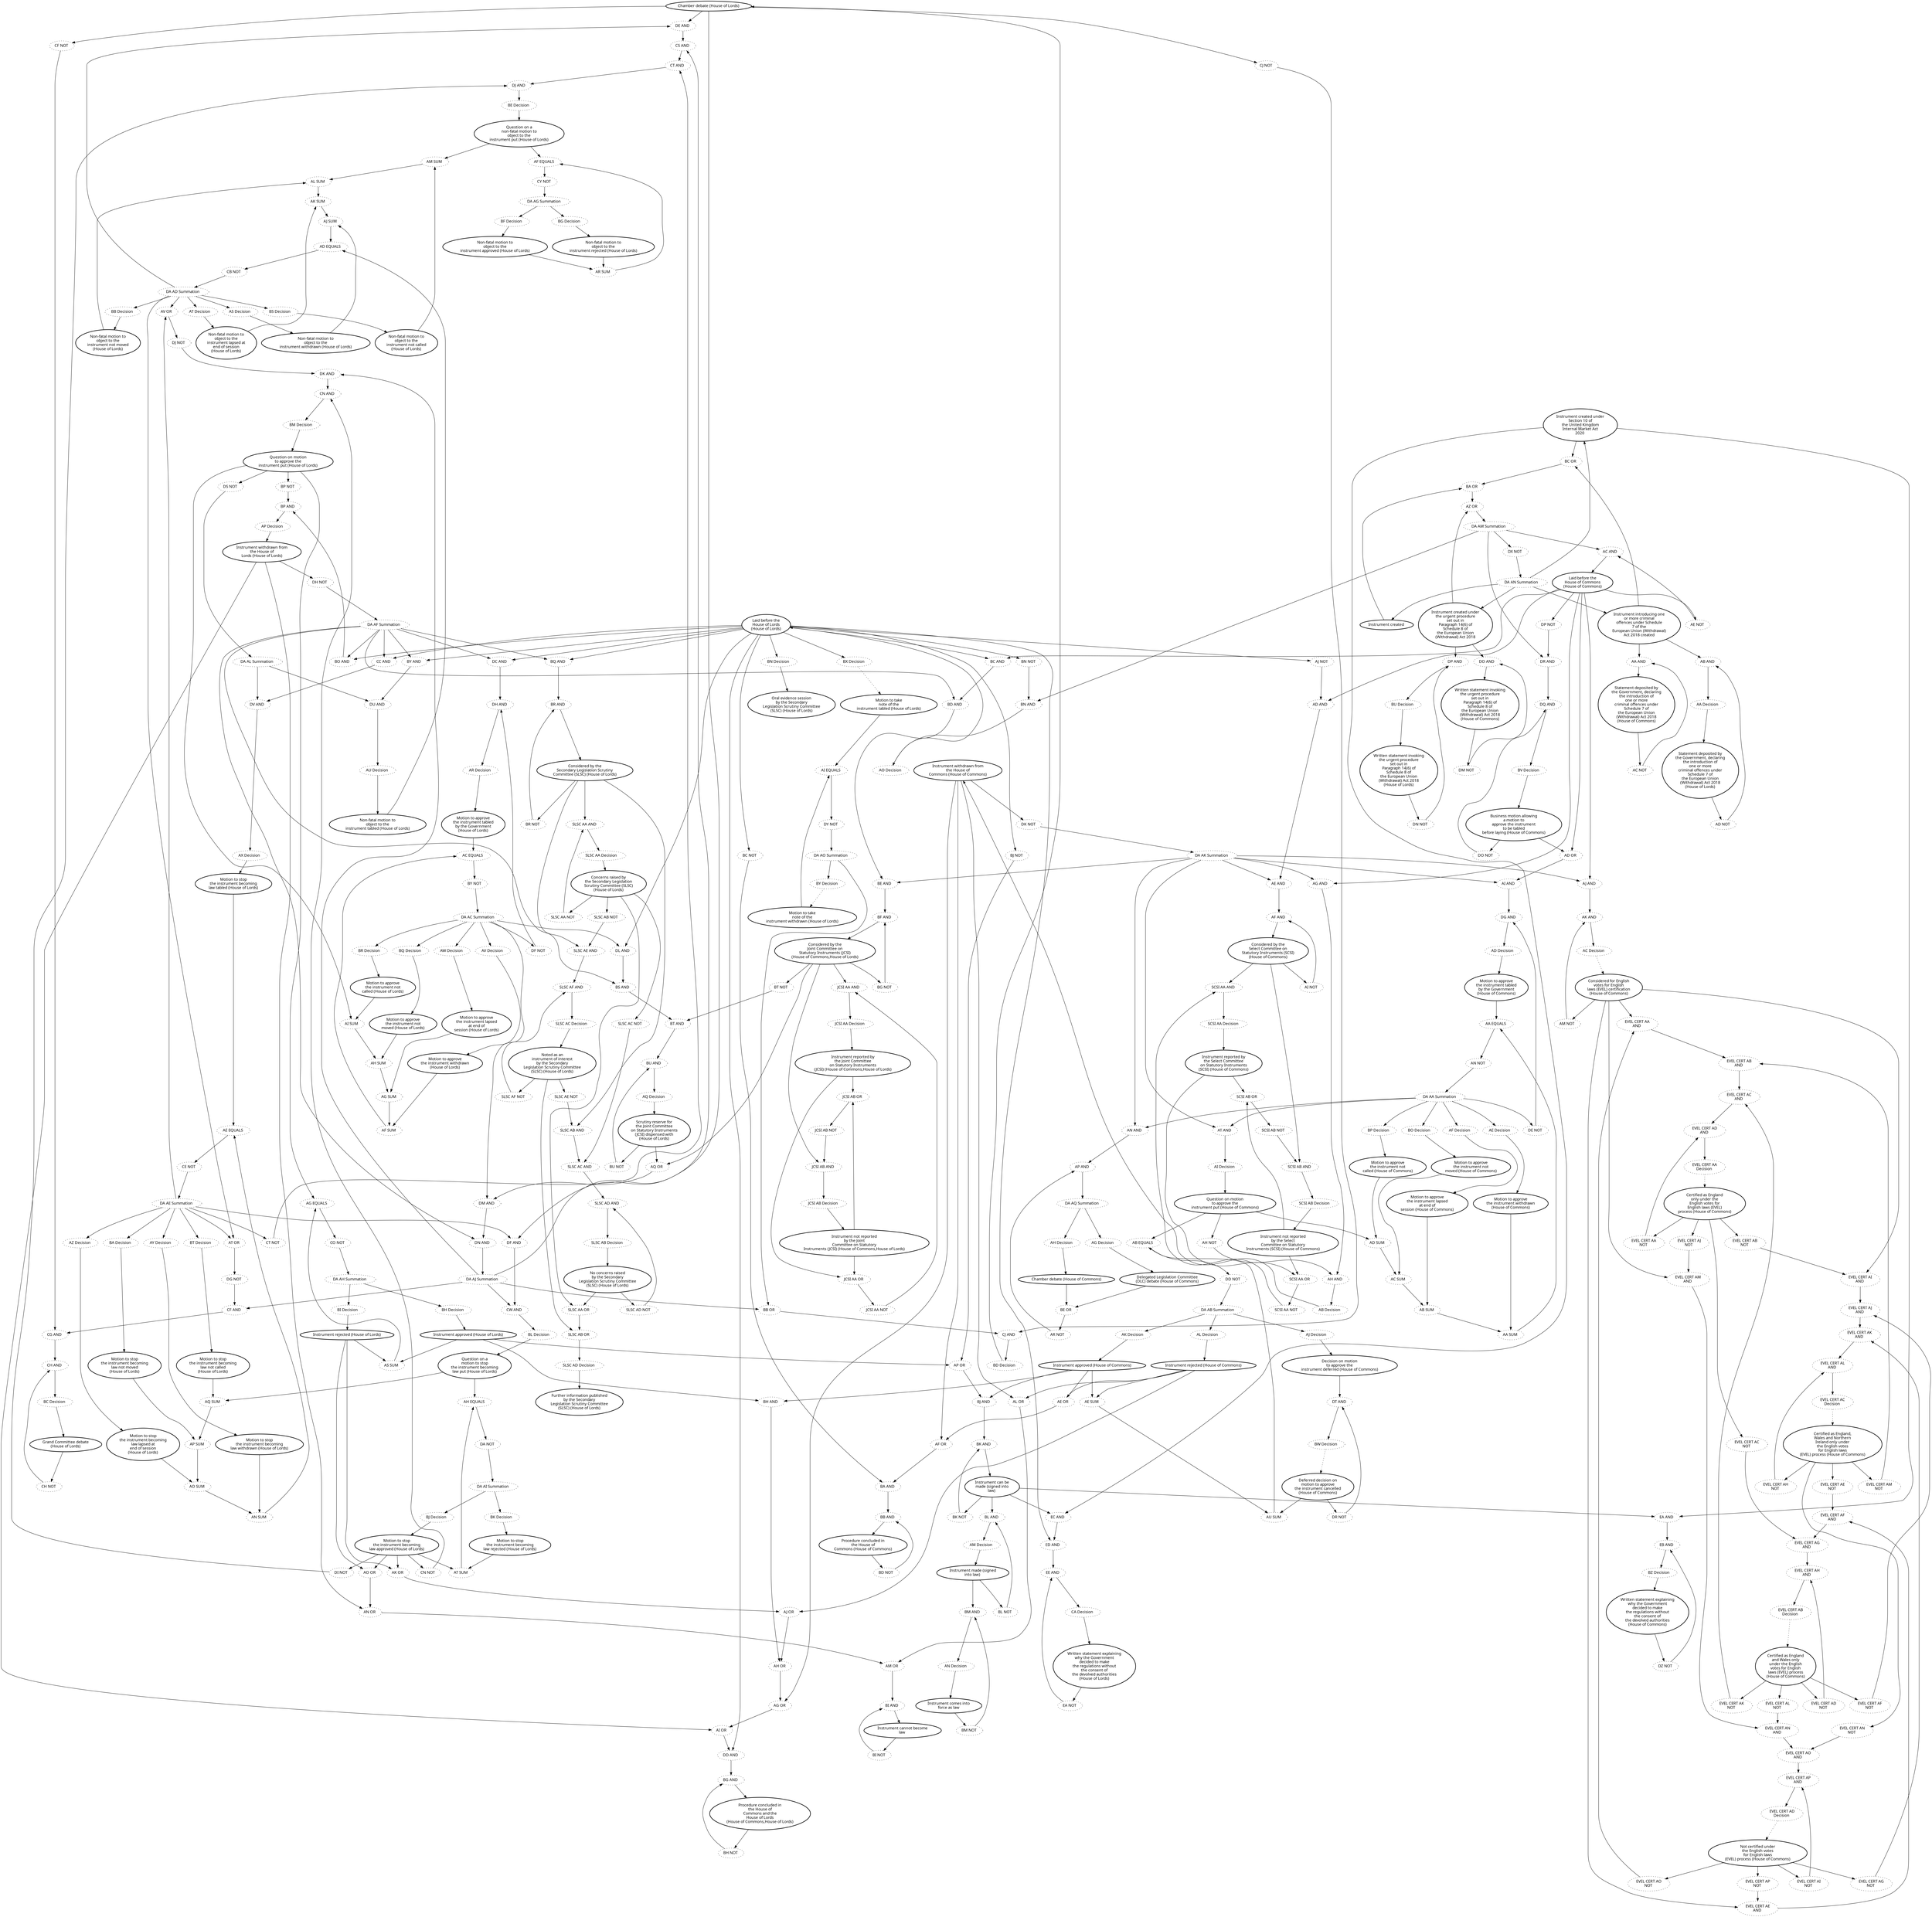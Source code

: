 digraph{graph[fontname="calibri"];node[fontname="calibri"];edge[fontname="calibri"];edge [style=solid, color=black];"2"->"459"[label=""];edge[style=solid, color=black];edge [style=solid, color=black];"2"->"463"[label=""];edge[style=solid, color=black];edge [style=solid, color=black];"2"->"396"[label=""];edge[style=solid, color=black];edge [style=solid, color=black];"2"->"397"[label=""];edge[style=solid, color=black];edge [style=solid, color=black];"4"->"289"[label=""];edge[style=solid, color=black];edge [style=solid, color=black];"4"->"300"[label=""];edge[style=solid, color=black];edge [style=solid, color=black];"4"->"287"[label=""];edge[style=solid, color=black];edge [style=solid, color=black];"4"->"341"[label=""];edge[style=solid, color=black];edge [style=solid, color=black];"4"->"291"[label=""];edge[style=solid, color=black];edge [style=solid, color=black];"4"->"310"[label=""];edge[style=solid, color=black];edge [style=solid, color=black];"4"->"556"[label=""];edge[style=solid, color=black];edge [style=solid, color=black];"8"->"618"[label=""];edge[style=solid, color=black];edge [style=solid, color=black];"8"->"619"[label=""];edge[style=solid, color=black];edge [style=solid, color=black];"8"->"434"[label=""];edge[style=solid, color=black];edge [style=solid, color=black];"8"->"447"[label=""];edge[style=solid, color=black];edge [style=solid, color=black];"8"->"420"[label=""];edge[style=solid, color=black];edge [style=solid, color=black];"9"->"440"[label=""];edge[style=solid, color=black];edge [style=solid, color=black];"10"->"610"[label=""];edge[style=solid, color=black];edge [style=solid, color=black];"10"->"611"[label=""];edge[style=solid, color=black];edge [style=solid, color=black];"10"->"306"[label=""];edge[style=solid, color=black];edge [style=solid, color=black];"12"->"308"[label=""];edge[style=solid, color=black];edge [style=solid, color=black];"12"->"430"[label=""];edge[style=solid, color=black];edge [style=solid, color=black];"12"->"341"[label=""];edge[style=solid, color=black];edge [style=solid, color=black];"12"->"437"[label=""];edge[style=solid, color=black];edge [style=solid, color=black];"12"->"441"[label=""];edge[style=solid, color=black];edge [style=solid, color=black];"12"->"543"[label=""];edge[style=solid, color=black];edge [style=solid, color=black];"12"->"364"[label=""];edge[style=solid, color=black];edge [style=solid, color=black];"12"->"368"[label=""];edge[style=solid, color=black];edge [style=solid, color=black];"12"->"530"[label=""];edge[style=solid, color=black];edge [style=solid, color=black];"12"->"586"[label=""];edge[style=solid, color=black];edge [style=solid, color=black];"12"->"356"[label=""];edge[style=solid, color=black];edge [style=solid, color=black];"12"->"354"[label=""];edge[style=solid, color=black];edge [style=solid, color=black];"12"->"394"[label=""];edge[style=solid, color=black];edge [style=solid, color=black];"12"->"395"[label=""];edge[style=solid, color=black];edge [style=solid, color=black];"12"->"520"[label=""];edge[style=solid, color=black];edge [style=solid, color=black];"14"->"588"[label=""];edge[style=solid, color=black];edge [style=solid, color=black];"15"->"439"[label=""];edge[style=solid, color=black];edge [style=solid, color=black];"15"->"352"[label=""];edge[style=solid, color=black];edge [style=solid, color=black];"19"->"592"[label=""];edge[style=solid, color=black];edge [style=solid, color=black];"19"->"593"[label=""];edge[style=solid, color=black];edge [style=solid, color=black];"19"->"596"[label=""];edge[style=solid, color=black];edge [style=solid, color=black];"19"->"445"[label=""];edge[style=solid, color=black];edge [style=solid, color=black];"21"->"461"[label=""];edge[style=solid, color=black];edge [style=solid, color=black];"23"->"680"[label=""];edge[style=solid, color=black];edge [style=solid, color=black];"26"->"301"[label=""];edge[style=solid, color=black];edge [style=solid, color=black];"26"->"1016"[label=""];edge[style=solid, color=black];edge [style=solid, color=black];"26"->"1045"[label=""];edge[style=solid, color=black];edge [style=solid, color=black];"28"->"1018"[label=""];edge[style=solid, color=black];edge [style=solid, color=black];"29"->"1013"[label=""];edge[style=solid, color=black];edge [style=solid, color=black];"32"->"1047"[label=""];edge[style=solid, color=black];edge [style=solid, color=black];"33"->"1044"[label=""];edge[style=solid, color=black];edge [style=solid, color=black];"34"->"626"[label=""];edge[style=solid, color=black];edge [style=solid, color=black];"34"->"630"[label=""];edge[style=solid, color=black];edge [style=solid, color=black];"34"->"634"[label=""];edge[style=solid, color=black];edge [style=solid, color=black];"34"->"638"[label=""];edge[style=solid, color=black];edge [style=solid, color=black];"34"->"319"[label=""];edge[style=solid, color=black];edge [style=solid, color=black];"36"->"1022"[label=""];edge[style=solid, color=black];edge [style=solid, color=black];"38"->"680"[label=""];edge[style=solid, color=black];edge [style=solid, color=black];"39"->"347"[label=""];edge[style=solid, color=black];edge [style=solid, color=black];"39"->"419"[label=""];edge[style=solid, color=black];edge [style=solid, color=black];"39"->"1031"[label=""];edge[style=solid, color=black];edge [style=solid, color=black];"40"->"347"[label=""];edge[style=solid, color=black];edge [style=solid, color=black];"40"->"349"[label=""];edge[style=solid, color=black];edge [style=solid, color=black];"40"->"295"[label=""];edge[style=solid, color=black];edge [style=solid, color=black];"40"->"1017"[label=""];edge[style=solid, color=black];edge [style=solid, color=black];"42"->"443"[label=""];edge[style=solid, color=black];edge [style=solid, color=black];"42"->"1021"[label=""];edge[style=solid, color=black];edge [style=solid, color=black];"42"->"1050"[label=""];edge[style=solid, color=black];edge [style=solid, color=black];"42"->"559"[label=""];edge[style=solid, color=black];edge [style=solid, color=black];"43"->"1025"[label=""];edge[style=solid, color=black];edge [style=solid, color=black];"43"->"1049"[label=""];edge[style=solid, color=black];edge [style=solid, color=black];"50"->"1046"[label=""];edge[style=solid, color=black];edge [style=solid, color=black];"60"->"1030"[label=""];edge[style=solid, color=black];edge [style=solid, color=black];"61"->"1030"[label=""];edge[style=solid, color=black];edge [style=solid, color=black];"68"->"642"[label=""];edge[style=solid, color=black];edge [style=solid, color=black];"68"->"643"[label=""];edge[style=solid, color=black];edge [style=solid, color=black];"68"->"644"[label=""];edge[style=solid, color=black];edge [style=solid, color=black];"68"->"651"[label=""];edge[style=solid, color=black];edge [style=solid, color=black];"69"->"613"[label=""];edge[style=solid, color=black];edge [style=solid, color=black];"69"->"612"[label=""];edge[style=solid, color=black];edge [style=solid, color=black];"70"->"612"[label=""];edge[style=solid, color=black];edge [style=solid, color=black];"70"->"613"[label=""];edge[style=solid, color=black];edge [style=solid, color=black];"72"->"603"[label=""];edge[style=solid, color=black];edge [style=solid, color=black];"72"->"598"[label=""];edge[style=solid, color=black];edge [style=solid, color=black];"74"->"645"[label=""];edge[style=solid, color=black];edge [style=solid, color=black];"74"->"647"[label=""];edge[style=solid, color=black];edge [style=solid, color=black];"74"->"652"[label=""];edge[style=solid, color=black];edge [style=solid, color=black];"74"->"653"[label=""];edge[style=solid, color=black];edge [style=solid, color=black];"75"->"646"[label=""];edge[style=solid, color=black];edge [style=solid, color=black];"75"->"649"[label=""];edge[style=solid, color=black];edge [style=solid, color=black];"75"->"654"[label=""];edge[style=solid, color=black];edge [style=solid, color=black];"75"->"655"[label=""];edge[style=solid, color=black];edge [style=solid, color=black];"78"->"317"[label=""];edge[style=solid, color=black];edge [style=solid, color=black];"78"->"418"[label=""];edge[style=solid, color=black];edge [style=solid, color=black];"78"->"1031"[label=""];edge[style=solid, color=black];edge [style=solid, color=black];"79"->"620"[label=""];edge[style=solid, color=black];edge [style=solid, color=black];"79"->"621"[label=""];edge[style=solid, color=black];edge [style=solid, color=black];"84"->"600"[label=""];edge[style=solid, color=black];edge [style=solid, color=black];"84"->"601"[label=""];edge[style=solid, color=black];edge [style=solid, color=black];"84"->"602"[label=""];edge[style=solid, color=black];edge [style=solid, color=black];"84"->"598"[label=""];edge[style=solid, color=black];edge [style=solid, color=black];"85"->"438"[label=""];edge[style=solid, color=black];edge [style=solid, color=black];"85"->"351"[label=""];edge[style=solid, color=black];edge [style=solid, color=black];"85"->"582"[label=""];edge[style=solid, color=black];edge [style=solid, color=black];"85"->"584"[label=""];edge[style=solid, color=black];edge [style=solid, color=black];"91"->"436"[label=""];edge[style=solid, color=black];edge [style=solid, color=black];"92"->"621"[label=""];edge[style=solid, color=black];edge [style=solid, color=black];"92"->"620"[label=""];edge[style=solid, color=black];edge [style=solid, color=black];"94"->"648"[label=""];edge[style=solid, color=black];edge [style=solid, color=black];"94"->"650"[label=""];edge[style=solid, color=black];edge [style=solid, color=black];"94"->"656"[label=""];edge[style=solid, color=black];edge [style=solid, color=black];"94"->"661"[label=""];edge[style=solid, color=black];edge [style=solid, color=black];"96"->"313"[label=""];edge[style=solid, color=black];edge [style=solid, color=black];"96"->"318"[label=""];edge[style=solid, color=black];edge [style=solid, color=black];"96"->"295"[label=""];edge[style=solid, color=black];edge [style=solid, color=black];"96"->"1017"[label=""];edge[style=solid, color=black];edge [style=solid, color=black];"100"->"575"[label=""];edge[style=solid, color=black];edge [style=solid, color=black];"105"->"448"[label=""];edge[style=solid, color=black];edge [style=solid, color=black];"105"->"420"[label=""];edge[style=solid, color=black];edge [style=solid, color=black];"106"->"312"[label=""];edge[style=solid, color=black];edge [style=solid, color=black];"106"->"417"[label=""];edge[style=solid, color=black];edge [style=solid, color=black];"106"->"486"[label=""];edge[style=solid, color=black];edge [style=solid, color=black];"107"->"303"[label=""];edge[style=solid, color=black];edge [style=solid, color=black];"107"->"318"[label=""];edge[style=solid, color=black];edge [style=solid, color=black];"107"->"302"[label=""];edge[style=solid, color=black];edge [style=solid, color=black];"107"->"551"[label=""];edge[style=solid, color=black];edge [style=solid, color=black];"110"->"431"[label=""];edge[style=solid, color=black];edge [style=solid, color=black];"111"->"435"[label=""];edge[style=solid, color=black];edge [style=solid, color=black];"143"->"604"[label=""];edge[style=solid, color=black];edge [style=solid, color=black];"143"->"605"[label=""];edge[style=solid, color=black];edge [style=solid, color=black];"143"->"599"[label=""];edge[style=solid, color=black];edge [style=solid, color=black];"188"->"1024"[label=""];edge[style=solid, color=black];edge [style=solid, color=black];"194"->"1052"[label=""];edge[style=solid, color=black];edge [style=solid, color=black];"195"->"1052"[label=""];edge[style=solid, color=black];edge [style=solid, color=black];"213"->"1014"[label=""];edge[style=solid, color=black];edge [style=solid, color=black];"214"->"1019"[label=""];edge[style=solid, color=black];edge [style=solid, color=black];"215"->"1023"[label=""];edge[style=solid, color=black];edge [style=solid, color=black];"222"->"291"[label=""];edge[style=solid, color=black];edge [style=solid, color=black];"222"->"555"[label=""];edge[style=solid, color=black];edge [style=solid, color=black];"233"->"538"[label=""];edge[style=solid, color=black];edge [style=solid, color=black];"233"->"540"[label=""];edge[style=solid, color=black];edge [style=solid, color=black];"233"->"678"[label=""];edge[style=solid, color=black];edge [style=solid, color=black];"234"->"282"[label=""];edge[style=solid, color=black];edge [style=solid, color=black];"235"->"284"[label=""];edge[style=solid, color=black];edge [style=solid, color=black];"281"->"235"[label=""];edge[style=solid, color=black];edge [style=solid, color=black];"282"->"538"[label=""];edge[style=solid, color=black];edge [style=solid, color=black];"283"->"4"[label=""];edge[style=solid, color=black];edge [style=solid, color=black];"284"->"540"[label=""];edge[style=solid, color=black];edge [style=solid, color=black];"287"->"288"[label=""];edge[style=solid, color=black];edge [style=solid, color=black];"288"->"296"[label=""];edge[style=solid, color=black];edge [style=solid, color=black];"289"->"283"[label=""];edge[style=solid, color=black];edge [style=solid, color=black];"291"->"307"[label=""];edge[style=solid, color=black];edge [style=solid, color=black];"293"->"107"[label=""];edge[style=solid, color=black];edge [style=dotted, color=black];"294"->"34"[label=""];edge[style=solid, color=black];edge [style=solid, color=black];"295"->"302"[label=""];edge[style=solid, color=black];edge [style=solid, color=black];"296"->"10"[label=""];edge[style=solid, color=black];edge [style=solid, color=black];"298"->"33"[label=""];edge[style=solid, color=black];edge [style=solid, color=black];"299"->"3080"[label=""];edge[style=solid, color=black];edge [style=solid, color=black];"300"->"305"[label=""];edge[style=solid, color=black];edge [style=solid, color=black];"301"->"305"[label=""];edge[style=solid, color=black];edge [style=solid, color=black];"302"->"339"[label=""];edge[style=solid, color=black];edge [style=solid, color=black];"303"->"312"[label=""];edge[style=solid, color=black];edge [style=solid, color=black];"304"->"303"[label=""];edge[style=solid, color=black];edge [style=solid, color=black];"305"->"293"[label=""];edge[style=solid, color=black];edge [style=solid, color=black];"306"->"296"[label=""];edge[style=solid, color=black];edge [style=solid, color=black];"307"->"398"[label=""];edge[style=solid, color=black];edge [style=solid, color=black];"308"->"287"[label=""];edge[style=solid, color=black];edge [style=solid, color=black];"309"->"29"[label=""];edge[style=solid, color=black];edge [style=solid, color=black];"310"->"314"[label=""];edge[style=solid, color=black];edge [style=solid, color=black];"312"->"395"[label=""];edge[style=solid, color=black];edge [style=solid, color=black];"313"->"304"[label=""];edge[style=solid, color=black];edge [style=solid, color=black];"314"->"294"[label=""];edge[style=solid, color=black];edge [style=solid, color=black];"317"->"313"[label=""];edge[style=solid, color=black];edge [style=solid, color=black];"318"->"322"[label=""];edge[style=solid, color=black];edge [style=solid, color=black];"319"->"314"[label=""];edge[style=solid, color=black];edge [style=solid, color=black];"320"->"213"[label=""];edge[style=solid, color=black];edge [style=solid, color=black];"321"->"38"[label=""];edge[style=solid, color=black];edge [style=solid, color=black];"322"->"348"[label=""];edge[style=solid, color=black];edge [style=solid, color=black];"324"->"23"[label=""];edge[style=solid, color=black];edge [style=solid, color=black];"325"->"1134"[label=""];edge[style=solid, color=black];edge [style=solid, color=black];"326"->"299"[label=""];edge[style=solid, color=black];edge [style=solid, color=black];"332"->"489"[label=""];edge[style=solid, color=black];edge [style=solid, color=black];"339"->"340"[label=""];edge[style=solid, color=black];edge [style=solid, color=black];"340"->"110"[label=""];edge[style=solid, color=black];edge [style=solid, color=black];"341"->"343"[label=""];edge[style=solid, color=black];edge [style=solid, color=black];"343"->"344"[label=""];edge[style=solid, color=black];edge [style=solid, color=black];"344"->"345"[label=""];edge[style=solid, color=black];edge [style=solid, color=black];"345"->"8"[label=""];edge[style=solid, color=black];edge [style=solid, color=black];"346"->"111"[label=""];edge[style=solid, color=black];edge [style=solid, color=black];"347"->"304"[label=""];edge[style=solid, color=black];edge [style=solid, color=black];"348"->"91"[label=""];edge[style=solid, color=black];edge [style=solid, color=black];"349"->"350"[label=""];edge[style=solid, color=black];edge [style=solid, color=black];"350"->"85"[label=""];edge[style=solid, color=black];edge [style=solid, color=black];"351"->"493"[label=""];edge[style=solid, color=black];edge [style=solid, color=black];"352"->"494"[label=""];edge[style=solid, color=black];edge [style=solid, color=black];"353"->"495"[label=""];edge[style=solid, color=black];edge [style=solid, color=black];"354"->"355"[label=""];edge[style=solid, color=black];edge [style=solid, color=black];"355"->"496"[label=""];edge[style=solid, color=black];edge [style=solid, color=black];"356"->"357"[label=""];edge[style=solid, color=black];edge [style=solid, color=black];"357"->"19"[label=""];edge[style=solid, color=black];edge [style=solid, color=black];"358"->"359"[label=""];edge[style=solid, color=black];edge [style=solid, color=black];"359"->"360"[label=""];edge[style=solid, color=black];edge [style=solid, color=black];"360"->"497"[label=""];edge[style=solid, color=black];edge [style=solid, color=black];"364"->"576"[label=""];edge[style=solid, color=black];edge [style=solid, color=black];"368"->"577"[label=""];edge[style=solid, color=black];edge [style=solid, color=black];"371"->"372"[label=""];edge[style=solid, color=black];edge [style=solid, color=black];"372"->"373"[label=""];edge[style=solid, color=black];edge [style=solid, color=black];"373"->"509"[label=""];edge[style=solid, color=black];edge [style=solid, color=black];"375"->"510"[label=""];edge[style=solid, color=black];edge [style=solid, color=black];"379"->"519"[label=""];edge[style=solid, color=black];edge [style=solid, color=black];"384"->"385"[label=""];edge[style=solid, color=black];edge [style=solid, color=black];"385"->"401"[label=""];edge[style=solid, color=black];edge [style=solid, color=black];"388"->"518"[label=""];edge[style=solid, color=black];edge [style=solid, color=black];"394"->"399"[label=""];edge[style=solid, color=black];edge [style=solid, color=black];"395"->"346"[label=""];edge[style=solid, color=black];edge [style=solid, color=black];"396"->"384"[label=""];edge[style=solid, color=black];edge [style=solid, color=black];"397"->"388"[label=""];edge[style=solid, color=black];edge [style=solid, color=black];"398"->"298"[label=""];edge[style=solid, color=black];edge [style=solid, color=black];"399"->"498"[label=""];edge[style=solid, color=black];edge [style=solid, color=black];"401"->"511"[label=""];edge[style=solid, color=black];edge [style=solid, color=black];"402"->"379"[label=""];edge[style=solid, color=black];edge [style=solid, color=black];"407"->"299"[label=""];edge[style=solid, color=black];edge [style=solid, color=black];"417"->"322"[label=""];edge[style=solid, color=black];edge [style=solid, color=black];"418"->"417"[label=""];edge[style=solid, color=black];edge [style=solid, color=black];"419"->"349"[label=""];edge[style=solid, color=black];edge [style=solid, color=black];"420"->"568"[label=""];edge[style=solid, color=black];edge [style=solid, color=black];"423"->"485"[label=""];edge[style=solid, color=black];edge [style=solid, color=black];"425"->"488"[label=""];edge[style=solid, color=black];edge [style=solid, color=black];"430"->"339"[label=""];edge[style=solid, color=black];edge [style=solid, color=black];"431"->"340"[label=""];edge[style=solid, color=black];edge [style=solid, color=black];"434"->"345"[label=""];edge[style=solid, color=black];edge [style=solid, color=black];"435"->"346"[label=""];edge[style=solid, color=black];edge [style=solid, color=black];"436"->"348"[label=""];edge[style=solid, color=black];edge [style=solid, color=black];"437"->"419"[label=""];edge[style=solid, color=black];edge [style=solid, color=black];"438"->"350"[label=""];edge[style=solid, color=black];edge [style=solid, color=black];"439"->"351"[label=""];edge[style=solid, color=black];edge [style=solid, color=black];"440"->"352"[label=""];edge[style=solid, color=black];edge [style=solid, color=black];"441"->"353"[label=""];edge[style=solid, color=black];edge [style=solid, color=black];"443"->"355"[label=""];edge[style=solid, color=black];edge [style=solid, color=black];"445"->"357"[label=""];edge[style=solid, color=black];edge [style=solid, color=black];"447"->"359"[label=""];edge[style=solid, color=black];edge [style=solid, color=black];"448"->"360"[label=""];edge[style=solid, color=black];edge [style=solid, color=black];"452"->"1138"[label=""];edge[style=solid, color=black];edge [style=solid, color=black];"455"->"1141"[label=""];edge[style=solid, color=black];edge [style=solid, color=black];"458"->"1143"[label=""];edge[style=solid, color=black];edge [style=solid, color=black];"459"->"372"[label=""];edge[style=solid, color=black];edge [style=solid, color=black];"461"->"373"[label=""];edge[style=solid, color=black];edge [style=solid, color=black];"463"->"375"[label=""];edge[style=solid, color=black];edge [style=solid, color=black];"467"->"379"[label=""];edge[style=solid, color=black];edge [style=solid, color=black];"468"->"1146"[label=""];edge[style=solid, color=black];edge [style=solid, color=black];"473"->"385"[label=""];edge[style=solid, color=black];edge [style=solid, color=black];"478"->"1145"[label=""];edge[style=solid, color=black];edge [style=solid, color=black];"480"->"1147"[label=""];edge[style=solid, color=black];edge [style=solid, color=black];"483"->"398"[label=""];edge[style=solid, color=black];edge [style=solid, color=black];"484"->"399"[label=""];edge[style=solid, color=black];edge [style=solid, color=black];"485"->"371"[label=""];edge[style=solid, color=black];edge [style=solid, color=black];"486"->"1144"[label=""];edge[style=solid, color=black];edge [style=solid, color=black];"487"->"401"[label=""];edge[style=solid, color=black];edge [style=solid, color=black];"488"->"402"[label=""];edge[style=solid, color=black];edge [style=solid, color=black];"489"->"26"[label=""];edge[style=solid, color=black];edge [style=solid, color=black];"490"->"100"[label=""];edge[style=solid, color=black];edge [style=solid, color=black];"491"->"40"[label=""];edge[style=solid, color=black];edge [style=solid, color=black];"492"->"96"[label=""];edge[style=solid, color=black];edge [style=solid, color=black];"493"->"15"[label=""];edge[style=solid, color=black];edge [style=solid, color=black];"494"->"9"[label=""];edge[style=solid, color=black];edge [style=solid, color=black];"495"->"12"[label=""];edge[style=solid, color=black];edge [style=solid, color=black];"496"->"106"[label=""];edge[style=solid, color=black];edge [style=solid, color=black];"497"->"105"[label=""];edge[style=solid, color=black];edge [style=solid, color=black];"498"->"50"[label=""];edge[style=solid, color=black];edge [style=solid, color=black];"499"->"36"[label=""];edge[style=solid, color=black];edge [style=solid, color=black];"500"->"215"[label=""];edge[style=solid, color=black];edge [style=solid, color=black];"501"->"32"[label=""];edge[style=solid, color=black];edge [style=solid, color=black];"502"->"28"[label=""];edge[style=solid, color=black];edge [style=solid, color=black];"503"->"214"[label=""];edge[style=solid, color=black];edge [style=solid, color=black];"504"->"1500"[label=""];edge[style=solid, color=black];edge [style=solid, color=black];"505"->"1501"[label=""];edge[style=solid, color=black];edge [style=solid, color=black];"506"->"1502"[label=""];edge[style=solid, color=black];edge [style=solid, color=black];"507"->"1503"[label=""];edge[style=solid, color=black];edge [style=solid, color=black];"508"->"188"[label=""];edge[style=solid, color=black];edge [style=solid, color=black];"509"->"21"[label=""];edge[style=solid, color=black];edge [style=solid, color=black];"510"->"2"[label=""];edge[style=solid, color=black];edge [style=solid, color=black];"511"->"43"[label=""];edge[style=solid, color=black];edge [style=solid, color=black];"512"->"60"[label=""];edge[style=solid, color=black];edge [style=solid, color=black];"513"->"61"[label=""];edge[style=solid, color=black];edge [style=solid, color=black];"514"->"39"[label=""];edge[style=solid, color=black];edge [style=solid, color=black];"515"->"78"[label=""];edge[style=solid, color=black];edge [style=solid, color=black];"516"->"1507"[label=""];edge[style=solid, color=black];edge [style=solid, color=black];"517"->"1506"[label=""];edge[style=solid, color=black];edge [style=solid, color=black];"518"->"1505"[label=""];edge[style=solid, color=black];edge [style=solid, color=black];"519"->"42"[label=""];edge[style=solid, color=black];edge [style=solid, color=black];"520"->"979"[label=""];edge[style=solid, color=black];edge [style=solid, color=black];"521"->"1135"[label=""];edge[style=solid, color=black];edge [style=solid, color=black];"522"->"1136"[label=""];edge[style=solid, color=black];edge [style=solid, color=black];"523"->"1139"[label=""];edge[style=solid, color=black];edge [style=solid, color=black];"524"->"1140"[label=""];edge[style=solid, color=black];edge [style=solid, color=black];"525"->"1142"[label=""];edge[style=solid, color=black];edge [style=solid, color=black];"526"->"1504"[label=""];edge[style=solid, color=black];edge [style=solid, color=black];"527"->"1322"[label=""];edge[style=solid, color=black];edge [style=solid, color=black];"528"->"222"[label=""];edge[style=solid, color=black];edge [style=dotted, color=black];"529"->"1445"[label=""];edge[style=solid, color=black];edge [style=dotted, color=black];"530"->"194"[label=""];edge[style=solid, color=black];edge [style=dotted, color=black];"531"->"195"[label=""];edge[style=solid, color=black];edge [style=solid, color=black];"532"->"1910"[label=""];edge[style=solid, color=black];edge [style=solid, color=black];"533"->"1911"[label=""];edge[style=solid, color=black];edge [style=solid, color=black];"538"->"234"[label=""];edge[style=solid, color=black];edge [style=solid, color=black];"540"->"281"[label=""];edge[style=solid, color=black];edge [style=solid, color=black];"541"->"1137"[label=""];edge[style=solid, color=black];edge [style=solid, color=black];"543"->"358"[label=""];edge[style=solid, color=black];edge [style=solid, color=black];"551"->"1167"[label=""];edge[style=solid, color=black];edge [style=solid, color=black];"553"->"570"[label=""];edge[style=solid, color=black];edge [style=solid, color=black];"554"->"571"[label=""];edge[style=solid, color=black];edge [style=solid, color=black];"555"->"572"[label=""];edge[style=solid, color=black];edge [style=solid, color=black];"556"->"573"[label=""];edge[style=solid, color=black];edge [style=solid, color=black];"558"->"575"[label=""];edge[style=solid, color=black];edge [style=solid, color=black];"559"->"1453"[label=""];edge[style=solid, color=black];edge [style=solid, color=black];"564"->"1456"[label=""];edge[style=solid, color=black];edge [style=solid, color=black];"565"->"1478"[label=""];edge[style=solid, color=black];edge [style=solid, color=black];"567"->"1455"[label=""];edge[style=solid, color=black];edge [style=solid, color=black];"568"->"569"[label=""];edge[style=solid, color=black];edge [style=solid, color=black];"569"->"1148"[label=""];edge[style=solid, color=black];edge [style=solid, color=black];"570"->"1281"[label=""];edge[style=solid, color=black];edge [style=solid, color=black];"571"->"527"[label=""];edge[style=solid, color=black];edge [style=solid, color=black];"572"->"528"[label=""];edge[style=solid, color=black];edge [style=solid, color=black];"573"->"572"[label=""];edge[style=solid, color=black];edge [style=solid, color=black];"575"->"529"[label=""];edge[style=solid, color=black];edge [style=solid, color=black];"576"->"501"[label=""];edge[style=solid, color=black];edge [style=solid, color=black];"577"->"504"[label=""];edge[style=solid, color=black];edge [style=solid, color=black];"582"->"583"[label=""];edge[style=solid, color=black];edge [style=solid, color=black];"583"->"532"[label=""];edge[style=solid, color=black];edge [style=solid, color=black];"584"->"586"[label=""];edge[style=solid, color=black];edge [style=solid, color=black];"586"->"589"[label=""];edge[style=solid, color=black];edge [style=solid, color=black];"587"->"583"[label=""];edge[style=solid, color=black];edge [style=solid, color=black];"588"->"567"[label=""];edge[style=solid, color=black];edge [style=solid, color=black];"589"->"533"[label=""];edge[style=solid, color=black];edge [style=solid, color=black];"590"->"375"[label=""];edge[style=solid, color=black];edge [style=solid, color=black];"591"->"589"[label=""];edge[style=solid, color=black];edge [style=solid, color=black];"592"->"606"[label=""];edge[style=solid, color=black];edge [style=solid, color=black];"593"->"594"[label=""];edge[style=solid, color=black];edge [style=solid, color=black];"594"->"595"[label=""];edge[style=solid, color=black];edge [style=solid, color=black];"595"->"607"[label=""];edge[style=solid, color=black];edge [style=solid, color=black];"596"->"597"[label=""];edge[style=solid, color=black];edge [style=solid, color=black];"597"->"608"[label=""];edge[style=solid, color=black];edge [style=solid, color=black];"598"->"599"[label=""];edge[style=solid, color=black];edge [style=solid, color=black];"599"->"609"[label=""];edge[style=solid, color=black];edge [style=solid, color=black];"600"->"592"[label=""];edge[style=solid, color=black];edge [style=solid, color=black];"601"->"596"[label=""];edge[style=solid, color=black];edge [style=solid, color=black];"602"->"594"[label=""];edge[style=solid, color=black];edge [style=solid, color=black];"603"->"595"[label=""];edge[style=solid, color=black];edge [style=solid, color=black];"604"->"593"[label=""];edge[style=solid, color=black];edge [style=solid, color=black];"605"->"597"[label=""];edge[style=solid, color=black];edge [style=solid, color=black];"606"->"84"[label=""];edge[style=solid, color=black];edge [style=solid, color=black];"607"->"72"[label=""];edge[style=solid, color=black];edge [style=solid, color=black];"608"->"143"[label=""];edge[style=solid, color=black];edge [style=solid, color=black];"609"->"224"[label=""];edge[style=solid, color=black];edge [style=solid, color=black];"610"->"616"[label=""];edge[style=solid, color=black];edge [style=solid, color=black];"611"->"617"[label=""];edge[style=solid, color=black];edge [style=solid, color=black];"612"->"614"[label=""];edge[style=solid, color=black];edge [style=solid, color=black];"613"->"615"[label=""];edge[style=solid, color=black];edge [style=solid, color=black];"614"->"610"[label=""];edge[style=solid, color=black];edge [style=solid, color=black];"615"->"611"[label=""];edge[style=solid, color=black];edge [style=solid, color=black];"616"->"69"[label=""];edge[style=solid, color=black];edge [style=solid, color=black];"617"->"70"[label=""];edge[style=solid, color=black];edge [style=solid, color=black];"618"->"624"[label=""];edge[style=solid, color=black];edge [style=solid, color=black];"619"->"625"[label=""];edge[style=solid, color=black];edge [style=solid, color=black];"620"->"622"[label=""];edge[style=solid, color=black];edge [style=solid, color=black];"621"->"623"[label=""];edge[style=solid, color=black];edge [style=solid, color=black];"622"->"618"[label=""];edge[style=solid, color=black];edge [style=solid, color=black];"623"->"619"[label=""];edge[style=solid, color=black];edge [style=solid, color=black];"624"->"92"[label=""];edge[style=solid, color=black];edge [style=solid, color=black];"625"->"79"[label=""];edge[style=solid, color=black];edge [style=solid, color=black];"626"->"627"[label=""];edge[style=solid, color=black];edge [style=solid, color=black];"627"->"628"[label=""];edge[style=solid, color=black];edge [style=solid, color=black];"628"->"629"[label=""];edge[style=solid, color=black];edge [style=solid, color=black];"629"->"657"[label=""];edge[style=solid, color=black];edge [style=solid, color=black];"630"->"631"[label=""];edge[style=solid, color=black];edge [style=solid, color=black];"631"->"632"[label=""];edge[style=solid, color=black];edge [style=solid, color=black];"632"->"633"[label=""];edge[style=solid, color=black];edge [style=solid, color=black];"633"->"658"[label=""];edge[style=solid, color=black];edge [style=solid, color=black];"634"->"635"[label=""];edge[style=solid, color=black];edge [style=solid, color=black];"635"->"636"[label=""];edge[style=solid, color=black];edge [style=solid, color=black];"636"->"637"[label=""];edge[style=solid, color=black];edge [style=solid, color=black];"637"->"659"[label=""];edge[style=solid, color=black];edge [style=solid, color=black];"638"->"639"[label=""];edge[style=solid, color=black];edge [style=solid, color=black];"639"->"640"[label=""];edge[style=solid, color=black];edge [style=solid, color=black];"640"->"641"[label=""];edge[style=solid, color=black];edge [style=solid, color=black];"641"->"660"[label=""];edge[style=solid, color=black];edge [style=solid, color=black];"642"->"629"[label=""];edge[style=solid, color=black];edge [style=solid, color=black];"643"->"634"[label=""];edge[style=solid, color=black];edge [style=solid, color=black];"644"->"632"[label=""];edge[style=solid, color=black];edge [style=solid, color=black];"645"->"633"[label=""];edge[style=solid, color=black];edge [style=solid, color=black];"646"->"631"[label=""];edge[style=solid, color=black];edge [style=solid, color=black];"647"->"635"[label=""];edge[style=solid, color=black];edge [style=solid, color=black];"648"->"636"[label=""];edge[style=solid, color=black];edge [style=solid, color=black];"649"->"637"[label=""];edge[style=solid, color=black];edge [style=solid, color=black];"650"->"641"[label=""];edge[style=solid, color=black];edge [style=solid, color=black];"651"->"638"[label=""];edge[style=solid, color=black];edge [style=solid, color=black];"652"->"628"[label=""];edge[style=solid, color=black];edge [style=solid, color=black];"653"->"639"[label=""];edge[style=solid, color=black];edge [style=solid, color=black];"654"->"627"[label=""];edge[style=solid, color=black];edge [style=solid, color=black];"655"->"640"[label=""];edge[style=solid, color=black];edge [style=solid, color=black];"656"->"626"[label=""];edge[style=solid, color=black];edge [style=dotted, color=black];"657"->"68"[label=""];edge[style=solid, color=black];edge [style=dotted, color=black];"658"->"74"[label=""];edge[style=solid, color=black];edge [style=dotted, color=black];"659"->"75"[label=""];edge[style=solid, color=black];edge [style=dotted, color=black];"660"->"94"[label=""];edge[style=solid, color=black];edge [style=solid, color=black];"661"->"630"[label=""];edge[style=solid, color=black];edge [style=solid, color=black];"678"->"588"[label=""];edge[style=solid, color=black];edge [style=solid, color=black];"680"->"407"[label=""];edge[style=solid, color=black];edge [style=solid, color=black];"1013"->"1044"[label=""];edge[style=solid, color=black];edge [style=solid, color=black];"1014"->"1013"[label=""];edge[style=solid, color=black];edge [style=solid, color=black];"1015"->"1014"[label=""];edge[style=solid, color=black];edge [style=solid, color=black];"1016"->"1015"[label=""];edge[style=solid, color=black];edge [style=solid, color=black];"1017"->"1033"[label=""];edge[style=solid, color=black];edge [style=solid, color=black];"1018"->"1046"[label=""];edge[style=solid, color=black];edge [style=solid, color=black];"1019"->"1018"[label=""];edge[style=solid, color=black];edge [style=solid, color=black];"1020"->"1019"[label=""];edge[style=solid, color=black];edge [style=solid, color=black];"1021"->"1020"[label=""];edge[style=solid, color=black];edge [style=solid, color=black];"1022"->"1047"[label=""];edge[style=solid, color=black];edge [style=solid, color=black];"1023"->"1022"[label=""];edge[style=solid, color=black];edge [style=solid, color=black];"1024"->"1023"[label=""];edge[style=solid, color=black];edge [style=solid, color=black];"1025"->"1024"[label=""];edge[style=solid, color=black];edge [style=solid, color=black];"1026"->"1048"[label=""];edge[style=solid, color=black];edge [style=solid, color=black];"1027"->"1026"[label=""];edge[style=solid, color=black];edge [style=solid, color=black];"1028"->"1027"[label=""];edge[style=solid, color=black];edge [style=solid, color=black];"1029"->"1028"[label=""];edge[style=solid, color=black];edge [style=solid, color=black];"1030"->"1049"[label=""];edge[style=solid, color=black];edge [style=solid, color=black];"1031"->"1050"[label=""];edge[style=solid, color=black];edge [style=solid, color=black];"1032"->"1051"[label=""];edge[style=solid, color=black];edge [style=solid, color=black];"1033"->"1045"[label=""];edge[style=solid, color=black];edge [style=solid, color=black];"1044"->"325"[label=""];edge[style=solid, color=black];edge [style=solid, color=black];"1045"->"541"[label=""];edge[style=solid, color=black];edge [style=solid, color=black];"1046"->"452"[label=""];edge[style=solid, color=black];edge [style=solid, color=black];"1047"->"455"[label=""];edge[style=solid, color=black];edge [style=solid, color=black];"1048"->"458"[label=""];edge[style=solid, color=black];edge [style=solid, color=black];"1049"->"478"[label=""];edge[style=solid, color=black];edge [style=solid, color=black];"1050"->"468"[label=""];edge[style=solid, color=black];edge [style=solid, color=black];"1051"->"480"[label=""];edge[style=solid, color=black];edge [style=solid, color=black];"1052"->"565"[label=""];edge[style=solid, color=black];edge [style=solid, color=black];"1134"->"309"[label=""];edge[style=solid, color=black];edge [style=solid, color=black];"1134"->"320"[label=""];edge[style=solid, color=black];edge [style=solid, color=black];"1134"->"521"[label=""];edge[style=solid, color=black];edge [style=solid, color=black];"1134"->"522"[label=""];edge[style=solid, color=black];edge [style=solid, color=black];"1134"->"326"[label=""];edge[style=solid, color=black];edge [style=solid, color=black];"1134"->"332"[label=""];edge[style=solid, color=black];edge [style=solid, color=black];"1134"->"483"[label=""];edge[style=solid, color=black];edge [style=solid, color=black];"1135"->"1015"[label=""];edge[style=solid, color=black];edge [style=solid, color=black];"1136"->"1016"[label=""];edge[style=solid, color=black];edge [style=solid, color=black];"1137"->"491"[label=""];edge[style=solid, color=black];edge [style=solid, color=black];"1137"->"492"[label=""];edge[style=solid, color=black];edge [style=solid, color=black];"1137"->"490"[label=""];edge[style=solid, color=black];edge [style=solid, color=black];"1138"->"484"[label=""];edge[style=solid, color=black];edge [style=solid, color=black];"1138"->"502"[label=""];edge[style=solid, color=black];edge [style=solid, color=black];"1138"->"503"[label=""];edge[style=solid, color=black];edge [style=solid, color=black];"1138"->"523"[label=""];edge[style=solid, color=black];edge [style=solid, color=black];"1138"->"524"[label=""];edge[style=solid, color=black];edge [style=solid, color=black];"1138"->"543"[label=""];edge[style=solid, color=black];edge [style=solid, color=black];"1138"->"568"[label=""];edge[style=solid, color=black];edge [style=solid, color=black];"1139"->"1020"[label=""];edge[style=solid, color=black];edge [style=solid, color=black];"1140"->"1021"[label=""];edge[style=solid, color=black];edge [style=solid, color=black];"1141"->"499"[label=""];edge[style=solid, color=black];edge [style=solid, color=black];"1141"->"500"[label=""];edge[style=solid, color=black];edge [style=solid, color=black];"1141"->"508"[label=""];edge[style=solid, color=black];edge [style=solid, color=black];"1141"->"525"[label=""];edge[style=solid, color=black];edge [style=solid, color=black];"1141"->"423"[label=""];edge[style=solid, color=black];edge [style=solid, color=black];"1141"->"396"[label=""];edge[style=solid, color=black];edge [style=solid, color=black];"1141"->"425"[label=""];edge[style=solid, color=black];edge [style=solid, color=black];"1142"->"1025"[label=""];edge[style=solid, color=black];edge [style=solid, color=black];"1143"->"505"[label=""];edge[style=solid, color=black];edge [style=solid, color=black];"1143"->"506"[label=""];edge[style=solid, color=black];edge [style=solid, color=black];"1143"->"507"[label=""];edge[style=solid, color=black];edge [style=solid, color=black];"1143"->"526"[label=""];edge[style=solid, color=black];edge [style=solid, color=black];"1143"->"473"[label=""];edge[style=solid, color=black];edge [style=solid, color=black];"1143"->"397"[label=""];edge[style=solid, color=black];edge [style=solid, color=black];"1143"->"425"[label=""];edge[style=solid, color=black];edge [style=solid, color=black];"1143"->"423"[label=""];edge[style=solid, color=black];edge [style=solid, color=black];"1144"->"343"[label=""];edge[style=solid, color=black];edge [style=solid, color=black];"1144"->"354"[label=""];edge[style=solid, color=black];edge [style=solid, color=black];"1144"->"358"[label=""];edge[style=solid, color=black];edge [style=solid, color=black];"1144"->"356"[label=""];edge[style=solid, color=black];edge [style=solid, color=black];"1144"->"394"[label=""];edge[style=solid, color=black];edge [style=solid, color=black];"1144"->"364"[label=""];edge[style=solid, color=black];edge [style=solid, color=black];"1144"->"368"[label=""];edge[style=solid, color=black];edge [style=solid, color=black];"1144"->"569"[label=""];edge[style=solid, color=black];edge [style=solid, color=black];"1145"->"512"[label=""];edge[style=solid, color=black];edge [style=solid, color=black];"1145"->"513"[label=""];edge[style=solid, color=black];edge [style=solid, color=black];"1146"->"514"[label=""];edge[style=solid, color=black];edge [style=solid, color=black];"1146"->"515"[label=""];edge[style=solid, color=black];edge [style=solid, color=black];"1147"->"516"[label=""];edge[style=solid, color=black];edge [style=solid, color=black];"1147"->"517"[label=""];edge[style=solid, color=black];edge [style=solid, color=black];"1148"->"384"[label=""];edge[style=solid, color=black];edge [style=solid, color=black];"1148"->"388"[label=""];edge[style=solid, color=black];edge [style=solid, color=black];"1148"->"371"[label=""];edge[style=solid, color=black];edge [style=solid, color=black];"1148"->"590"[label=""];edge[style=solid, color=black];edge [style=solid, color=black];"1148"->"402"[label=""];edge[style=solid, color=black];edge [style=solid, color=black];"1167"->"300"[label=""];edge[style=solid, color=black];edge [style=solid, color=black];"1167"->"344"[label=""];edge[style=solid, color=black];edge [style=solid, color=black];"1167"->"288"[label=""];edge[style=solid, color=black];edge [style=solid, color=black];"1167"->"307"[label=""];edge[style=solid, color=black];edge [style=solid, color=black];"1167"->"310"[label=""];edge[style=solid, color=black];edge [style=solid, color=black];"1167"->"332"[label=""];edge[style=solid, color=black];edge [style=solid, color=black];"1167"->"326"[label=""];edge[style=solid, color=black];edge [style=solid, color=black];"1281"->"553"[label=""];edge[style=solid, color=black];edge [style=solid, color=black];"1282"->"570"[label=""];edge[style=solid, color=black];edge [style=solid, color=black];"1282"->"571"[label=""];edge[style=solid, color=black];edge [style=solid, color=black];"1282"->"567"[label=""];edge[style=solid, color=black];edge [style=solid, color=black];"1322"->"554"[label=""];edge[style=solid, color=black];edge [style=solid, color=black];"1445"->"558"[label=""];edge[style=solid, color=black];edge [style=solid, color=black];"1445"->"1033"[label=""];edge[style=solid, color=black];edge [style=solid, color=black];"1453"->"576"[label=""];edge[style=solid, color=black];edge [style=solid, color=black];"1453"->"577"[label=""];edge[style=solid, color=black];edge [style=solid, color=black];"1455"->"573"[label=""];edge[style=solid, color=black];edge [style=solid, color=black];"1455"->"564"[label=""];edge[style=solid, color=black];edge [style=solid, color=black];"1455"->"283"[label=""];edge[style=solid, color=black];edge [style=solid, color=black];"1455"->"353"[label=""];edge[style=solid, color=black];edge [style=solid, color=black];"1456"->"1282"[label=""];edge[style=solid, color=black];edge [style=solid, color=black];"1456"->"14"[label=""];edge[style=solid, color=black];edge [style=solid, color=black];"1456"->"233"[label=""];edge[style=solid, color=black];edge [style=solid, color=black];"1456"->"1908"[label=""];edge[style=solid, color=black];edge [style=solid, color=black];"1478"->"531"[label=""];edge[style=solid, color=black];edge [style=solid, color=black];"1478"->"590"[label=""];edge[style=solid, color=black];edge [style=solid, color=black];"1500"->"1048"[label=""];edge[style=solid, color=black];edge [style=solid, color=black];"1501"->"1026"[label=""];edge[style=solid, color=black];edge [style=solid, color=black];"1502"->"1027"[label=""];edge[style=solid, color=black];edge [style=solid, color=black];"1503"->"1028"[label=""];edge[style=solid, color=black];edge [style=solid, color=black];"1504"->"1029"[label=""];edge[style=solid, color=black];edge [style=solid, color=black];"1505"->"1029"[label=""];edge[style=solid, color=black];edge [style=solid, color=black];"1505"->"1051"[label=""];edge[style=solid, color=black];edge [style=solid, color=black];"1506"->"1032"[label=""];edge[style=solid, color=black];edge [style=solid, color=black];"1507"->"317"[label=""];edge[style=solid, color=black];edge [style=solid, color=black];"1507"->"418"[label=""];edge[style=solid, color=black];edge [style=solid, color=black];"1507"->"467"[label=""];edge[style=solid, color=black];edge [style=solid, color=black];"1507"->"487"[label=""];edge[style=solid, color=black];edge [style=solid, color=black];"1507"->"1032"[label=""];edge[style=solid, color=black];edge [style=solid, color=black];"1908"->"678"[label=""];edge[style=solid, color=black];edge [style=solid, color=black];"1908"->"582"[label=""];edge[style=solid, color=black];edge [style=solid, color=black];"1908"->"584"[label=""];edge[style=solid, color=black];edge [style=solid, color=black];"1910"->"587"[label=""];edge[style=solid, color=black];edge [style=solid, color=black];"1911"->"591"[label=""];edge[style=solid, color=black];edge [style=solid, color=black];"3080"->"321"[label=""];edge[style=solid, color=black];edge [style=solid, color=black];"3080"->"324"[label=""];edge[style=solid, color=black];"2" [label="Chamber debate (House of Lords)", style=bold];"4" [label="Laid before the\nHouse of Commons\n(House of Commons)", style=bold];"8" [label="Considered by the\nJoint Committee on\nStatutory Instruments (JCSI)\n(House of Commons,House of Lords)", style=bold];"9" [label="Instrument comes into\nforce as law\n", style=bold];"10" [label="Considered by the\nSelect Committee on\nStatutory Instruments (SCSI)\n(House of Commons)", style=bold];"12" [label="Laid before the\nHouse of Lords\n(House of Lords)", style=bold];"14" [label="Instrument created ", style=bold];"15" [label="Instrument made (signed\ninto law) ", style=bold];"19" [label="Considered by the\nSecondary Legislation Scrutiny\nCommittee (SLSC) (House of Lords)", style=bold];"21" [label="Grand Committee debate\n(House of Lords)", style=bold];"23" [label="Chamber debate (House of Commons)", style=bold];"26" [label="Question on motion\nto approve the\ninstrument put (House of Commons)", style=bold];"28" [label="Motion to approve\nthe instrument withdrawn\n(House of Lords)", style=bold];"29" [label="Motion to approve\nthe instrument withdrawn\n(House of Commons)", style=bold];"32" [label="Non-fatal motion to\nobject to the\ninstrument tabled (House of Lords)", style=bold];"33" [label="Motion to approve\nthe instrument tabled\nby the Government\n(House of Commons)", style=bold];"34" [label="Considered for English\nvotes for English\nlaws (EVEL) certification\n(House of Commons)", style=bold];"36" [label="Non-fatal motion to\nobject to the\ninstrument withdrawn (House of Lords)", style=bold];"38" [label="Delegated Legislation Committee\n(DLC) debate (House of Commons)", style=bold];"39" [label="Instrument approved (House of Lords)", style=bold];"40" [label="Instrument approved (House of Commons)", style=bold];"42" [label="Question on motion\nto approve the\ninstrument put (House of Lords)", style=bold];"43" [label="Question on a\nnon-fatal motion to\nobject to the\ninstrument put (House of Lords)", style=bold];"50" [label="Motion to approve\nthe instrument tabled\nby the Government\n(House of Lords)", style=bold];"60" [label="Non-fatal motion to\nobject to the\ninstrument approved (House of Lords)", style=bold];"61" [label="Non-fatal motion to\nobject to the\ninstrument rejected (House of Lords)", style=bold];"68" [label="Certified as England\nonly under the\nEnglish votes for\nEnglish laws (EVEL)\nprocess (House of Commons)", style=bold];"69" [label="Instrument reported by\nthe Select Committee\non Statutory Instruments\n(SCSI) (House of Commons)", style=bold];"70" [label="Instrument not reported\nby the Select\nCommittee on Statutory\nInstruments (SCSI) (House of Commons)", style=bold];"72" [label="No concerns raised\nby the Secondary\nLegislation Scrutiny Committee\n(SLSC) (House of Lords)", style=bold];"74" [label="Certified as England\nand Wales only\nunder the English\nvotes for English\nlaws (EVEL) process\n(House of Commons)", style=bold];"75" [label="Certified as England,\nWales and Northern\nIreland only under\nthe English votes\nfor English laws\n(EVEL) process (House of Commons)", style=bold];"78" [label="Instrument rejected (House of Lords)", style=bold];"79" [label="Instrument not reported\nby the Joint\nCommittee on Statutory\nInstruments (JCSI) (House of Commons,House of Lords)", style=bold];"84" [label="Concerns raised by\nthe Secondary Legislation\nScrutiny Committee (SLSC)\n(House of Lords)", style=bold];"85" [label="Instrument can be\nmade (signed into\nlaw) ", style=bold];"91" [label="Instrument cannot become\nlaw ", style=bold];"92" [label="Instrument reported by\nthe Joint Committee\non Statutory Instruments\n(JCSI) (House of Commons,House of Lords)", style=bold];"94" [label="Not certified under\nthe English votes\nfor English laws\n(EVEL) process (House of Commons)", style=bold];"96" [label="Instrument rejected (House of Commons)", style=bold];"100" [label="Decision on motion\nto approve the\ninstrument deferred (House of Commons)", style=bold];"105" [label="Scrutiny reserve for\nthe Joint Committee\non Statutory Instruments\n(JCSI) dispensed with\n(House of Lords)", style=bold];"106" [label="Instrument withdrawn from\nthe House of\nLords (House of Lords)", style=bold];"107" [label="Instrument withdrawn from\nthe House of\nCommons (House of Commons)", style=bold];"110" [label="Procedure concluded in\nthe House of\nCommons (House of Commons)", style=bold];"111" [label="Procedure concluded in\nthe House of\nCommons and the\nHouse of Lords\n(House of Commons,House of Lords)", style=bold];"143" [label="Noted as an\ninstrument of interest\nby the Secondary\nLegislation Scrutiny Committee\n(SLSC) (House of Lords)", style=bold];"188" [label="Non-fatal motion to\nobject to the\ninstrument not moved\n(House of Lords)", style=bold];"194" [label="Motion to take\nnote of the\ninstrument tabled (House of Lords)", style=bold];"195" [label="Motion to take\nnote of the\ninstrument withdrawn (House of Lords)", style=bold];"213" [label="Motion to approve\nthe instrument lapsed\nat end of\nsession (House of Commons)", style=bold];"214" [label="Motion to approve\nthe instrument lapsed\nat end of\nsession (House of Lords)", style=bold];"215" [label="Non-fatal motion to\nobject to the\ninstrument lapsed at\nend of session\n(House of Lords)", style=bold];"222" [label="Business motion allowing\na motion to\napprove the instrument\nto be tabled\nbefore laying (House of Commons)", style=bold];"233" [label="Instrument introducing one\nor more criminal\noffences under Schedule\n7 of the\nEuropean Union (Withdrawal)\nAct 2018 created\n", style=bold];"234" [label="Statement deposited by\nthe Government, declaring\nthe introduction of\none or more\ncriminal offences under\nSchedule 7 of\nthe European Union\n(Withdrawal) Act 2018\n(House of Commons)", style=bold];"235" [label="Statement deposited by\nthe Government, declaring\nthe introduction of\none or more\ncriminal offences under\nSchedule 7 of\nthe European Union\n(Withdrawal) Act 2018\n(House of Lords)", style=bold];"281" [label="AA Decision ", style=dotted];"282" [label="AC NOT ", style=dotted];"283" [label="AC AND ", style=dotted];"284" [label="AD NOT ", style=dotted];"287" [label="AD AND ", style=dotted];"288" [label="AE AND ", style=dotted];"289" [label="AE NOT ", style=dotted];"291" [label="AD OR ", style=dotted];"293" [label="AB Decision ", style=dotted];"294" [label="AC Decision ", style=dotted];"295" [label="AE OR ", style=dotted];"296" [label="AF AND ", style=dotted];"298" [label="AD Decision ", style=dotted];"299" [label="AP AND ", style=dotted];"300" [label="AG AND ", style=dotted];"301" [label="AH NOT ", style=dotted];"302" [label="AF OR ", style=dotted];"303" [label="AG OR ", style=dotted];"304" [label="AH OR ", style=dotted];"305" [label="AH AND ", style=dotted];"306" [label="AI NOT ", style=dotted];"307" [label="AI AND ", style=dotted];"308" [label="AJ NOT ", style=dotted];"309" [label="AE Decision ", style=dotted];"310" [label="AJ AND ", style=dotted];"312" [label="AI OR ", style=dotted];"313" [label="AJ OR ", style=dotted];"314" [label="AK AND ", style=dotted];"317" [label="AK OR ", style=dotted];"318" [label="AL OR ", style=dotted];"319" [label="AM NOT ", style=dotted];"320" [label="AF Decision ", style=dotted];"321" [label="AG Decision ", style=dotted];"322" [label="AM OR ", style=dotted];"324" [label="AH Decision ", style=dotted];"325" [label="AN NOT ", style=dotted];"326" [label="AN AND ", style=dotted];"332" [label="AT AND ", style=dotted];"339" [label="BA AND ", style=dotted];"340" [label="BB AND ", style=dotted];"341" [label="BC AND ", style=dotted];"343" [label="BD AND ", style=dotted];"344" [label="BE AND ", style=dotted];"345" [label="BF AND ", style=dotted];"346" [label="BG AND ", style=dotted];"347" [label="BH AND ", style=dotted];"348" [label="BI AND ", style=dotted];"349" [label="BJ AND ", style=dotted];"350" [label="BK AND ", style=dotted];"351" [label="BL AND ", style=dotted];"352" [label="BM AND ", style=dotted];"353" [label="BN AND ", style=dotted];"354" [label="BO AND ", style=dotted];"355" [label="BP AND ", style=dotted];"356" [label="BQ AND ", style=dotted];"357" [label="BR AND ", style=dotted];"358" [label="BS AND ", style=dotted];"359" [label="BT AND ", style=dotted];"360" [label="BU AND ", style=dotted];"364" [label="BY AND ", style=dotted];"368" [label="CC AND ", style=dotted];"371" [label="CF AND ", style=dotted];"372" [label="CG AND ", style=dotted];"373" [label="CH AND ", style=dotted];"375" [label="CJ AND ", style=dotted];"379" [label="CN AND ", style=dotted];"384" [label="CS AND ", style=dotted];"385" [label="CT AND ", style=dotted];"388" [label="CW AND ", style=dotted];"394" [label="DC AND ", style=dotted];"395" [label="DD AND ", style=dotted];"396" [label="DE AND ", style=dotted];"397" [label="DF AND ", style=dotted];"398" [label="DG AND ", style=dotted];"399" [label="DH AND ", style=dotted];"401" [label="DJ AND ", style=dotted];"402" [label="DK AND ", style=dotted];"407" [label="AR NOT ", style=dotted];"417" [label="AN OR ", style=dotted];"418" [label="AO OR ", style=dotted];"419" [label="AP OR ", style=dotted];"420" [label="AQ OR ", style=dotted];"423" [label="AT OR ", style=dotted];"425" [label="AV OR ", style=dotted];"430" [label="BC NOT ", style=dotted];"431" [label="BD NOT ", style=dotted];"434" [label="BG NOT ", style=dotted];"435" [label="BH NOT ", style=dotted];"436" [label="BI NOT ", style=dotted];"437" [label="BJ NOT ", style=dotted];"438" [label="BK NOT ", style=dotted];"439" [label="BL NOT ", style=dotted];"440" [label="BM NOT ", style=dotted];"441" [label="BN NOT ", style=dotted];"443" [label="BP NOT ", style=dotted];"445" [label="BR NOT ", style=dotted];"447" [label="BT NOT ", style=dotted];"448" [label="BU NOT ", style=dotted];"452" [label="BY NOT ", style=dotted];"455" [label="CB NOT ", style=dotted];"458" [label="CE NOT ", style=dotted];"459" [label="CF NOT ", style=dotted];"461" [label="CH NOT ", style=dotted];"463" [label="CJ NOT ", style=dotted];"467" [label="CN NOT ", style=dotted];"468" [label="CO NOT ", style=dotted];"473" [label="CT NOT ", style=dotted];"478" [label="CY NOT ", style=dotted];"480" [label="DA NOT ", style=dotted];"483" [label="DE NOT ", style=dotted];"484" [label="DF NOT ", style=dotted];"485" [label="DG NOT ", style=dotted];"486" [label="DH NOT ", style=dotted];"487" [label="DI NOT ", style=dotted];"488" [label="DJ NOT ", style=dotted];"489" [label="AI Decision ", style=dotted];"490" [label="AJ Decision ", style=dotted];"491" [label="AK Decision ", style=dotted];"492" [label="AL Decision ", style=dotted];"493" [label="AM Decision ", style=dotted];"494" [label="AN Decision ", style=dotted];"495" [label="AO Decision ", style=dotted];"496" [label="AP Decision ", style=dotted];"497" [label="AQ Decision ", style=dotted];"498" [label="AR Decision ", style=dotted];"499" [label="AS Decision ", style=dotted];"500" [label="AT Decision ", style=dotted];"501" [label="AU Decision ", style=dotted];"502" [label="AV Decision ", style=dotted];"503" [label="AW Decision ", style=dotted];"504" [label="AX Decision ", style=dotted];"505" [label="AY Decision ", style=dotted];"506" [label="AZ Decision ", style=dotted];"507" [label="BA Decision ", style=dotted];"508" [label="BB Decision ", style=dotted];"509" [label="BC Decision ", style=dotted];"510" [label="BD Decision ", style=dotted];"511" [label="BE Decision ", style=dotted];"512" [label="BF Decision ", style=dotted];"513" [label="BG Decision ", style=dotted];"514" [label="BH Decision ", style=dotted];"515" [label="BI Decision ", style=dotted];"516" [label="BJ Decision ", style=dotted];"517" [label="BK Decision ", style=dotted];"518" [label="BL Decision ", style=dotted];"519" [label="BM Decision ", style=dotted];"520" [label="BN Decision ", style=dotted];"521" [label="BO Decision ", style=dotted];"522" [label="BP Decision ", style=dotted];"523" [label="BQ Decision ", style=dotted];"524" [label="BR Decision ", style=dotted];"525" [label="BS Decision ", style=dotted];"526" [label="BT Decision ", style=dotted];"527" [label="BU Decision ", style=dotted];"528" [label="BV Decision ", style=dotted];"529" [label="BW Decision ", style=dotted];"530" [label="BX Decision ", style=dotted];"531" [label="BY Decision ", style=dotted];"532" [label="BZ Decision ", style=dotted];"533" [label="CA Decision ", style=dotted];"538" [label="AA AND ", style=dotted];"540" [label="AB AND ", style=dotted];"541" [label="DD NOT ", style=dotted];"543" [label="DL AND ", style=dotted];"551" [label="DK NOT ", style=dotted];"553" [label="DM NOT ", style=dotted];"554" [label="DN NOT ", style=dotted];"555" [label="DO NOT ", style=dotted];"556" [label="DP NOT ", style=dotted];"558" [label="DR NOT ", style=dotted];"559" [label="DS NOT ", style=dotted];"564" [label="DX NOT ", style=dotted];"565" [label="DY NOT ", style=dotted];"567" [label="AZ OR ", style=dotted];"568" [label="DM AND ", style=dotted];"569" [label="DN AND ", style=dotted];"570" [label="DO AND ", style=dotted];"571" [label="DP AND ", style=dotted];"572" [label="DQ AND ", style=dotted];"573" [label="DR AND ", style=dotted];"575" [label="DT AND ", style=dotted];"576" [label="DU AND ", style=dotted];"577" [label="DV AND ", style=dotted];"582" [label="EA AND ", style=dotted];"583" [label="EB AND ", style=dotted];"584" [label="EC AND ", style=dotted];"586" [label="ED AND ", style=dotted];"587" [label="DZ NOT ", style=dotted];"588" [label="BA OR ", style=dotted];"589" [label="EE AND ", style=dotted];"590" [label="BB OR ", style=dotted];"591" [label="EA NOT ", style=dotted];"592" [label="SLSC AA AND ", style=dotted];"593" [label="SLSC AB AND ", style=dotted];"594" [label="SLSC AC AND ", style=dotted];"595" [label="SLSC AD AND ", style=dotted];"596" [label="SLSC AE AND ", style=dotted];"597" [label="SLSC AF AND ", style=dotted];"598" [label="SLSC AA OR ", style=dotted];"599" [label="SLSC AB OR ", style=dotted];"600" [label="SLSC AA NOT ", style=dotted];"601" [label="SLSC AB NOT ", style=dotted];"602" [label="SLSC AC NOT ", style=dotted];"603" [label="SLSC AD NOT ", style=dotted];"604" [label="SLSC AE NOT ", style=dotted];"605" [label="SLSC AF NOT ", style=dotted];"606" [label="SLSC AA Decision ", style=dotted];"607" [label="SLSC AB Decision ", style=dotted];"608" [label="SLSC AC Decision ", style=dotted];"609" [label="SLSC AD Decision ", style=dotted];"610" [label="SCSI AA AND ", style=dotted];"611" [label="SCSI AB AND ", style=dotted];"612" [label="SCSI AA OR ", style=dotted];"613" [label="SCSI AB OR ", style=dotted];"614" [label="SCSI AA NOT ", style=dotted];"615" [label="SCSI AB NOT ", style=dotted];"616" [label="SCSI AA Decision ", style=dotted];"617" [label="SCSI AB Decision ", style=dotted];"618" [label="JCSI AA AND ", style=dotted];"619" [label="JCSI AB AND ", style=dotted];"620" [label="JCSI AA OR ", style=dotted];"621" [label="JCSI AB OR ", style=dotted];"622" [label="JCSI AA NOT ", style=dotted];"623" [label="JCSI AB NOT ", style=dotted];"624" [label="JCSI AA Decision ", style=dotted];"625" [label="JCSI AB Decision ", style=dotted];"626" [label="EVEL CERT AA\nAND ", style=dotted];"627" [label="EVEL CERT AB\nAND ", style=dotted];"628" [label="EVEL CERT AC\nAND ", style=dotted];"629" [label="EVEL CERT AD\nAND ", style=dotted];"630" [label="EVEL CERT AE\nAND ", style=dotted];"631" [label="EVEL CERT AF\nAND ", style=dotted];"632" [label="EVEL CERT AG\nAND ", style=dotted];"633" [label="EVEL CERT AH\nAND ", style=dotted];"634" [label="EVEL CERT AI\nAND ", style=dotted];"635" [label="EVEL CERT AJ\nAND ", style=dotted];"636" [label="EVEL CERT AK\nAND ", style=dotted];"637" [label="EVEL CERT AL\nAND ", style=dotted];"638" [label="EVEL CERT AM\nAND ", style=dotted];"639" [label="EVEL CERT AN\nAND ", style=dotted];"640" [label="EVEL CERT AO\nAND ", style=dotted];"641" [label="EVEL CERT AP\nAND ", style=dotted];"642" [label="EVEL CERT AA\nNOT ", style=dotted];"643" [label="EVEL CERT AB\nNOT ", style=dotted];"644" [label="EVEL CERT AC\nNOT ", style=dotted];"645" [label="EVEL CERT AD\nNOT ", style=dotted];"646" [label="EVEL CERT AE\nNOT ", style=dotted];"647" [label="EVEL CERT AF\nNOT ", style=dotted];"648" [label="EVEL CERT AG\nNOT ", style=dotted];"649" [label="EVEL CERT AH\nNOT ", style=dotted];"650" [label="EVEL CERT AI\nNOT ", style=dotted];"651" [label="EVEL CERT AJ\nNOT ", style=dotted];"652" [label="EVEL CERT AK\nNOT ", style=dotted];"653" [label="EVEL CERT AL\nNOT ", style=dotted];"654" [label="EVEL CERT AM\nNOT ", style=dotted];"655" [label="EVEL CERT AN\nNOT ", style=dotted];"656" [label="EVEL CERT AO\nNOT ", style=dotted];"657" [label="EVEL CERT AA\nDecision ", style=dotted];"658" [label="EVEL CERT AB\nDecision ", style=dotted];"659" [label="EVEL CERT AC\nDecision ", style=dotted];"660" [label="EVEL CERT AD\nDecision ", style=dotted];"661" [label="EVEL CERT AP\nNOT ", style=dotted];"678" [label="BC OR ", style=dotted];"680" [label="BE OR ", style=dotted];"1013" [label="AA SUM ", style=dotted];"1014" [label="AB SUM ", style=dotted];"1015" [label="AC SUM ", style=dotted];"1016" [label="AD SUM ", style=dotted];"1017" [label="AE SUM ", style=dotted];"1018" [label="AF SUM ", style=dotted];"1019" [label="AG SUM ", style=dotted];"1020" [label="AH SUM ", style=dotted];"1021" [label="AI SUM ", style=dotted];"1022" [label="AJ SUM ", style=dotted];"1023" [label="AK SUM ", style=dotted];"1024" [label="AL SUM ", style=dotted];"1025" [label="AM SUM ", style=dotted];"1026" [label="AN SUM ", style=dotted];"1027" [label="AO SUM ", style=dotted];"1028" [label="AP SUM ", style=dotted];"1029" [label="AQ SUM ", style=dotted];"1030" [label="AR SUM ", style=dotted];"1031" [label="AS SUM ", style=dotted];"1032" [label="AT SUM ", style=dotted];"1033" [label="AU SUM ", style=dotted];"1044" [label="AA EQUALS ", style=dotted];"1045" [label="AB EQUALS ", style=dotted];"1046" [label="AC EQUALS ", style=dotted];"1047" [label="AD EQUALS ", style=dotted];"1048" [label="AE EQUALS ", style=dotted];"1049" [label="AF EQUALS ", style=dotted];"1050" [label="AG EQUALS ", style=dotted];"1051" [label="AH EQUALS ", style=dotted];"1052" [label="AI EQUALS ", style=dotted];"1134" [label="DA AA Summation ", style=dotted];"1135" [label="Motion to approve\nthe instrument not\nmoved (House of Commons)", style=bold];"1136" [label="Motion to approve\nthe instrument not\ncalled (House of Commons)", style=bold];"1137" [label="DA AB Summation ", style=dotted];"1138" [label="DA AC Summation ", style=dotted];"1139" [label="Motion to approve\nthe instrument not\nmoved (House of Lords)", style=bold];"1140" [label="Motion to approve\nthe instrument not\ncalled (House of Lords)", style=bold];"1141" [label="DA AD Summation ", style=dotted];"1142" [label="Non-fatal motion to\nobject to the\ninstrument not called\n(House of Lords)", style=bold];"1143" [label="DA AE Summation ", style=dotted];"1144" [label="DA AF Summation ", style=dotted];"1145" [label="DA AG Summation ", style=dotted];"1146" [label="DA AH Summation ", style=dotted];"1147" [label="DA AI Summation ", style=dotted];"1148" [label="DA AJ Summation ", style=dotted];"1167" [label="DA AK Summation ", style=dotted];"1281" [label="Written statement invoking\nthe urgent procedure\nset out in\nParagraph 14(6) of\nSchedule 8 of\nthe European Union\n(Withdrawal) Act 2018\n(House of Commons)", style=bold];"1282" [label="Instrument created under\nthe urgent procedure\nset out in\nParagraph 14(6) of\nSchedule 8 of\nthe European Union\n(Withdrawal) Act 2018\n", style=bold];"1322" [label="Written statement invoking\nthe urgent procedure\nset out in\nParagraph 14(6) of\nSchedule 8 of\nthe European Union\n(Withdrawal) Act 2018\n(House of Lords)", style=bold];"1445" [label="Deferred decision on\nmotion to approve\nthe instrument cancelled\n(House of Commons)", style=bold];"1453" [label="DA AL Summation ", style=dotted];"1455" [label="DA AM Summation ", style=dotted];"1456" [label="DA AN Summation ", style=dotted];"1478" [label="DA AO Summation ", style=dotted];"1500" [label="Motion to stop\nthe instrument becoming\nlaw tabled (House of Lords)", style=bold];"1501" [label="Motion to stop\nthe instrument becoming\nlaw withdrawn (House of Lords)", style=bold];"1502" [label="Motion to stop\nthe instrument becoming\nlaw lapsed at\nend of session\n(House of Lords)", style=bold];"1503" [label="Motion to stop\nthe instrument becoming\nlaw not moved\n(House of Lords)", style=bold];"1504" [label="Motion to stop\nthe instrument becoming\nlaw not called\n(House of Lords)", style=bold];"1505" [label="Question on a\nmotion to stop\nthe instrument becoming\nlaw put (House of Lords)", style=bold];"1506" [label="Motion to stop\nthe instrument becoming\nlaw rejected (House of Lords)", style=bold];"1507" [label="Motion to stop\nthe instrument becoming\nlaw approved (House of Lords)", style=bold];"1908" [label="Instrument created under\nSection 10 of\nthe United Kingdom\nInternal Market Act\n2020 ", style=bold];"1910" [label="Written statement explaining\nwhy the Government\ndecided to make\nthe regulations without\nthe consent of\nthe devolved authorities\n(House of Commons)", style=bold];"1911" [label="Written statement explaining\nwhy the Government\ndecided to make\nthe regulations without\nthe consent of\nthe devolved authorities\n(House of Lords)", style=bold];"3080" [label="DA AQ Summation ", style=dotted];"979" [label="Oral evidence session\nby the Secondary\nLegislation Scrutiny Committee\n(SLSC) (House of Lords)", style=bold];"224" [label="Further information published\nby the Secondary\nLegislation Scrutiny Committee\n(SLSC) (House of Lords)", style=bold];}
